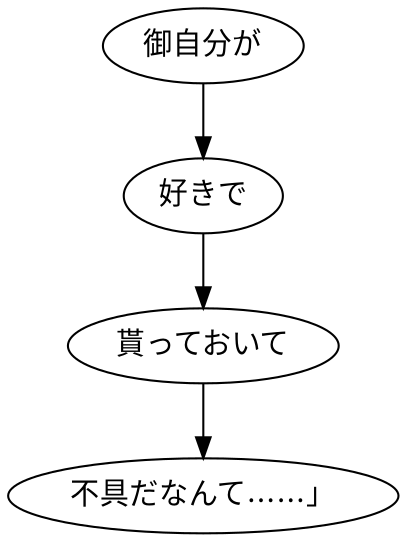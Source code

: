 digraph graph2259 {
	node0 [label="御自分が"];
	node1 [label="好きで"];
	node2 [label="貰っておいて"];
	node3 [label="不具だなんて……」"];
	node0 -> node1;
	node1 -> node2;
	node2 -> node3;
}
